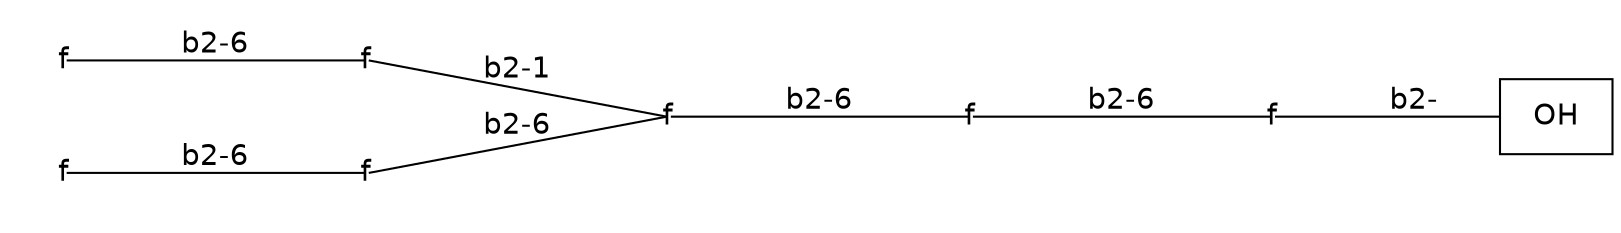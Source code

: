 graph G {graph [splines=false dpi=72 outputorder="edgesfirst"];
node [shape="none" fontname=DejaVuSans labelfontsize=12 label="none" size=50 fixedsize="true" scale="true"];
edge [labelfontsize=12 fontname=DejaVuSans labeldistance=1.2 labelangle=320.0];
rankdir=LR nodesep="0.05" ranksep="0.8";
0 [shape=box label="OH"]
1 [label="f" height="0.7" image="includes/MolecularMetadata/Sugars/SNFG_Symbol_Images/DFru.svg"];
2 [label="f" height="0.7" image="includes/MolecularMetadata/Sugars/SNFG_Symbol_Images/DFru.svg"];
3 [label="f" height="0.7" image="includes/MolecularMetadata/Sugars/SNFG_Symbol_Images/DFru.svg"];
4 [label="f" height="0.7" image="includes/MolecularMetadata/Sugars/SNFG_Symbol_Images/DFru.svg"];
5 [label="f" height="0.7" image="includes/MolecularMetadata/Sugars/SNFG_Symbol_Images/DFru.svg"];
6 [label="f" height="0.7" image="includes/MolecularMetadata/Sugars/SNFG_Symbol_Images/DFru.svg"];
7 [label="f" height="0.7" image="includes/MolecularMetadata/Sugars/SNFG_Symbol_Images/DFru.svg"];
1--0 [label="b2-" headclip=true tailclip=false];
2--1 [label="b2-6" headclip=false tailclip=false];
3--2 [label="b2-6" headclip=false tailclip=false];
4--3 [label="b2-1" headclip=false tailclip=false];
6--3 [label="b2-6" headclip=false tailclip=false];
5--4 [label="b2-6" headclip=false tailclip=false];
7--6 [label="b2-6" headclip=false tailclip=false];
}

